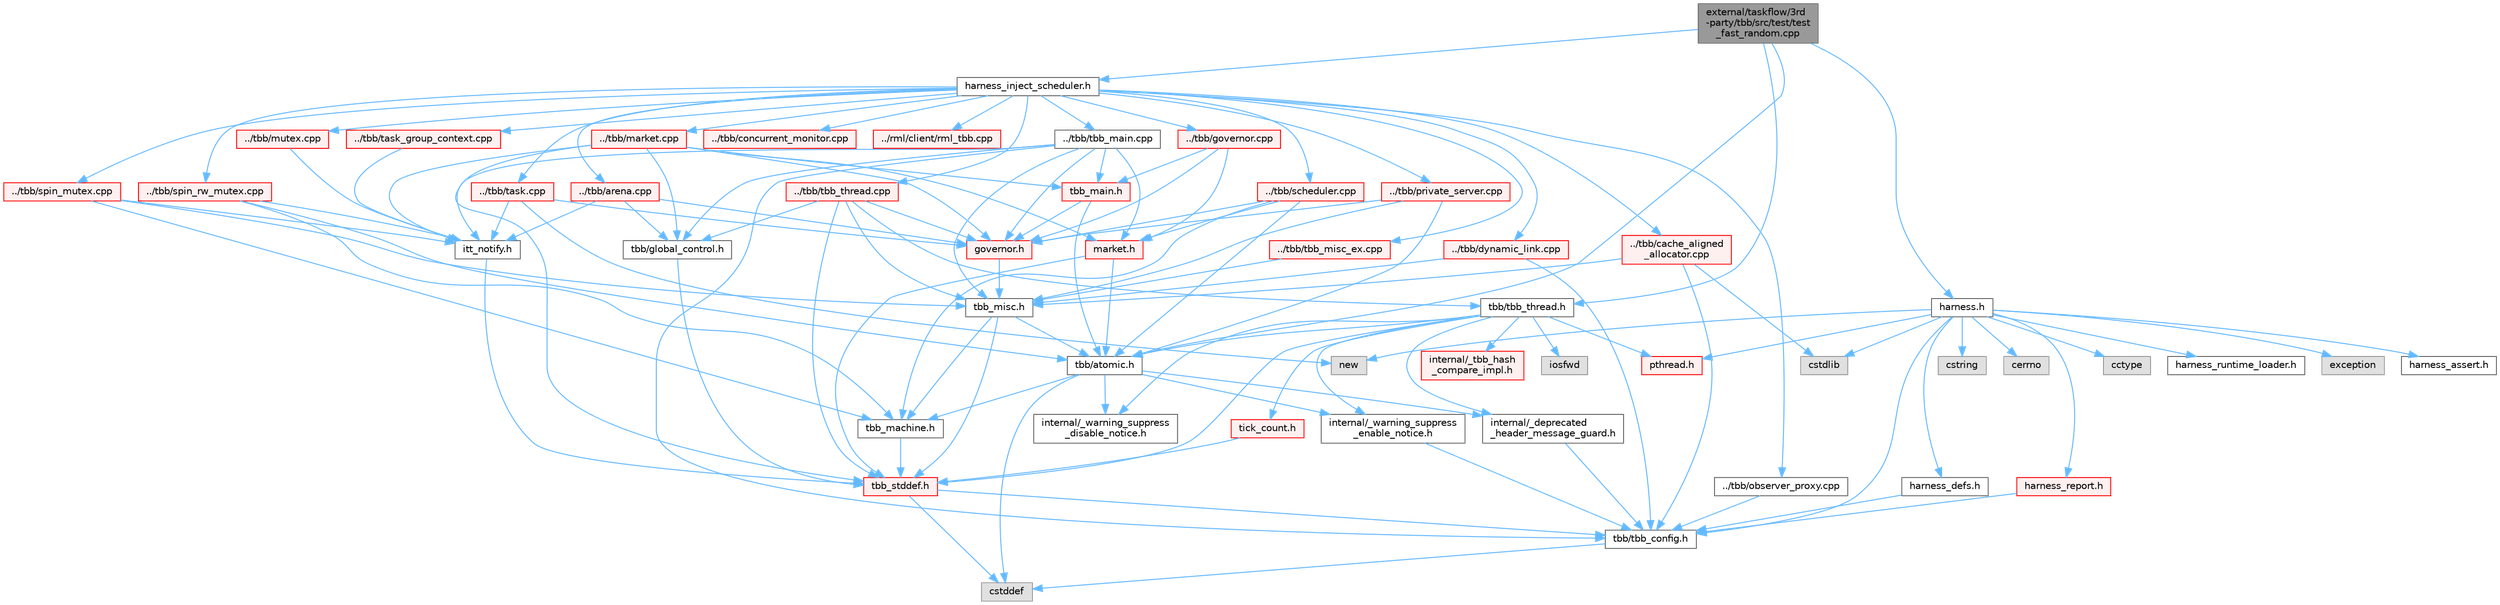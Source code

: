 digraph "external/taskflow/3rd-party/tbb/src/test/test_fast_random.cpp"
{
 // LATEX_PDF_SIZE
  bgcolor="transparent";
  edge [fontname=Helvetica,fontsize=10,labelfontname=Helvetica,labelfontsize=10];
  node [fontname=Helvetica,fontsize=10,shape=box,height=0.2,width=0.4];
  Node1 [id="Node000001",label="external/taskflow/3rd\l-party/tbb/src/test/test\l_fast_random.cpp",height=0.2,width=0.4,color="gray40", fillcolor="grey60", style="filled", fontcolor="black",tooltip=" "];
  Node1 -> Node2 [id="edge1_Node000001_Node000002",color="steelblue1",style="solid",tooltip=" "];
  Node2 [id="Node000002",label="harness_inject_scheduler.h",height=0.2,width=0.4,color="grey40", fillcolor="white", style="filled",URL="$harness__inject__scheduler_8h.html",tooltip=" "];
  Node2 -> Node3 [id="edge2_Node000002_Node000003",color="steelblue1",style="solid",tooltip=" "];
  Node3 [id="Node000003",label="../tbb/tbb_main.cpp",height=0.2,width=0.4,color="grey40", fillcolor="white", style="filled",URL="$tbb__main_8cpp.html",tooltip=" "];
  Node3 -> Node4 [id="edge3_Node000003_Node000004",color="steelblue1",style="solid",tooltip=" "];
  Node4 [id="Node000004",label="tbb/tbb_config.h",height=0.2,width=0.4,color="grey40", fillcolor="white", style="filled",URL="$tbb__config_8h.html",tooltip=" "];
  Node4 -> Node5 [id="edge4_Node000004_Node000005",color="steelblue1",style="solid",tooltip=" "];
  Node5 [id="Node000005",label="cstddef",height=0.2,width=0.4,color="grey60", fillcolor="#E0E0E0", style="filled",tooltip=" "];
  Node3 -> Node6 [id="edge5_Node000003_Node000006",color="steelblue1",style="solid",tooltip=" "];
  Node6 [id="Node000006",label="tbb/global_control.h",height=0.2,width=0.4,color="grey40", fillcolor="white", style="filled",URL="$global__control_8h.html",tooltip=" "];
  Node6 -> Node7 [id="edge6_Node000006_Node000007",color="steelblue1",style="solid",tooltip=" "];
  Node7 [id="Node000007",label="tbb_stddef.h",height=0.2,width=0.4,color="red", fillcolor="#FFF0F0", style="filled",URL="$tbb__stddef_8h.html",tooltip=" "];
  Node7 -> Node4 [id="edge7_Node000007_Node000004",color="steelblue1",style="solid",tooltip=" "];
  Node7 -> Node5 [id="edge8_Node000007_Node000005",color="steelblue1",style="solid",tooltip=" "];
  Node3 -> Node9 [id="edge9_Node000003_Node000009",color="steelblue1",style="solid",tooltip=" "];
  Node9 [id="Node000009",label="tbb_main.h",height=0.2,width=0.4,color="red", fillcolor="#FFF0F0", style="filled",URL="$tbb__main_8h.html",tooltip=" "];
  Node9 -> Node10 [id="edge10_Node000009_Node000010",color="steelblue1",style="solid",tooltip=" "];
  Node10 [id="Node000010",label="tbb/atomic.h",height=0.2,width=0.4,color="grey40", fillcolor="white", style="filled",URL="$external_2taskflow_23rd-party_2tbb_2include_2tbb_2atomic_8h.html",tooltip=" "];
  Node10 -> Node11 [id="edge11_Node000010_Node000011",color="steelblue1",style="solid",tooltip=" "];
  Node11 [id="Node000011",label="internal/_deprecated\l_header_message_guard.h",height=0.2,width=0.4,color="grey40", fillcolor="white", style="filled",URL="$__deprecated__header__message__guard_8h.html",tooltip=" "];
  Node11 -> Node4 [id="edge12_Node000011_Node000004",color="steelblue1",style="solid",tooltip=" "];
  Node10 -> Node12 [id="edge13_Node000010_Node000012",color="steelblue1",style="solid",tooltip=" "];
  Node12 [id="Node000012",label="internal/_warning_suppress\l_enable_notice.h",height=0.2,width=0.4,color="grey40", fillcolor="white", style="filled",URL="$__warning__suppress__enable__notice_8h.html",tooltip=" "];
  Node12 -> Node4 [id="edge14_Node000012_Node000004",color="steelblue1",style="solid",tooltip=" "];
  Node10 -> Node5 [id="edge15_Node000010_Node000005",color="steelblue1",style="solid",tooltip=" "];
  Node10 -> Node13 [id="edge16_Node000010_Node000013",color="steelblue1",style="solid",tooltip=" "];
  Node13 [id="Node000013",label="tbb_machine.h",height=0.2,width=0.4,color="grey40", fillcolor="white", style="filled",URL="$tbb__machine_8h.html",tooltip=" "];
  Node13 -> Node7 [id="edge17_Node000013_Node000007",color="steelblue1",style="solid",tooltip=" "];
  Node10 -> Node14 [id="edge18_Node000010_Node000014",color="steelblue1",style="solid",tooltip=" "];
  Node14 [id="Node000014",label="internal/_warning_suppress\l_disable_notice.h",height=0.2,width=0.4,color="grey40", fillcolor="white", style="filled",URL="$__warning__suppress__disable__notice_8h.html",tooltip=" "];
  Node9 -> Node15 [id="edge19_Node000009_Node000015",color="steelblue1",style="solid",tooltip=" "];
  Node15 [id="Node000015",label="governor.h",height=0.2,width=0.4,color="red", fillcolor="#FFF0F0", style="filled",URL="$governor_8h.html",tooltip=" "];
  Node15 -> Node20 [id="edge20_Node000015_Node000020",color="steelblue1",style="solid",tooltip=" "];
  Node20 [id="Node000020",label="tbb_misc.h",height=0.2,width=0.4,color="grey40", fillcolor="white", style="filled",URL="$tbb__misc_8h.html",tooltip=" "];
  Node20 -> Node7 [id="edge21_Node000020_Node000007",color="steelblue1",style="solid",tooltip=" "];
  Node20 -> Node13 [id="edge22_Node000020_Node000013",color="steelblue1",style="solid",tooltip=" "];
  Node20 -> Node10 [id="edge23_Node000020_Node000010",color="steelblue1",style="solid",tooltip=" "];
  Node3 -> Node15 [id="edge24_Node000003_Node000015",color="steelblue1",style="solid",tooltip=" "];
  Node3 -> Node28 [id="edge25_Node000003_Node000028",color="steelblue1",style="solid",tooltip=" "];
  Node28 [id="Node000028",label="market.h",height=0.2,width=0.4,color="red", fillcolor="#FFF0F0", style="filled",URL="$market_8h.html",tooltip=" "];
  Node28 -> Node7 [id="edge26_Node000028_Node000007",color="steelblue1",style="solid",tooltip=" "];
  Node28 -> Node10 [id="edge27_Node000028_Node000010",color="steelblue1",style="solid",tooltip=" "];
  Node3 -> Node20 [id="edge28_Node000003_Node000020",color="steelblue1",style="solid",tooltip=" "];
  Node3 -> Node193 [id="edge29_Node000003_Node000193",color="steelblue1",style="solid",tooltip=" "];
  Node193 [id="Node000193",label="itt_notify.h",height=0.2,width=0.4,color="grey40", fillcolor="white", style="filled",URL="$itt__notify_8h.html",tooltip=" "];
  Node193 -> Node7 [id="edge30_Node000193_Node000007",color="steelblue1",style="solid",tooltip=" "];
  Node2 -> Node194 [id="edge31_Node000002_Node000194",color="steelblue1",style="solid",tooltip=" "];
  Node194 [id="Node000194",label="../tbb/dynamic_link.cpp",height=0.2,width=0.4,color="red", fillcolor="#FFF0F0", style="filled",URL="$dynamic__link_8cpp.html",tooltip=" "];
  Node194 -> Node4 [id="edge32_Node000194_Node000004",color="steelblue1",style="solid",tooltip=" "];
  Node194 -> Node20 [id="edge33_Node000194_Node000020",color="steelblue1",style="solid",tooltip=" "];
  Node2 -> Node199 [id="edge34_Node000002_Node000199",color="steelblue1",style="solid",tooltip=" "];
  Node199 [id="Node000199",label="../tbb/tbb_misc_ex.cpp",height=0.2,width=0.4,color="red", fillcolor="#FFF0F0", style="filled",URL="$tbb__misc__ex_8cpp.html",tooltip=" "];
  Node199 -> Node20 [id="edge35_Node000199_Node000020",color="steelblue1",style="solid",tooltip=" "];
  Node2 -> Node201 [id="edge36_Node000002_Node000201",color="steelblue1",style="solid",tooltip=" "];
  Node201 [id="Node000201",label="../tbb/governor.cpp",height=0.2,width=0.4,color="red", fillcolor="#FFF0F0", style="filled",URL="$governor_8cpp.html",tooltip=" "];
  Node201 -> Node15 [id="edge37_Node000201_Node000015",color="steelblue1",style="solid",tooltip=" "];
  Node201 -> Node9 [id="edge38_Node000201_Node000009",color="steelblue1",style="solid",tooltip=" "];
  Node201 -> Node28 [id="edge39_Node000201_Node000028",color="steelblue1",style="solid",tooltip=" "];
  Node2 -> Node210 [id="edge40_Node000002_Node000210",color="steelblue1",style="solid",tooltip=" "];
  Node210 [id="Node000210",label="../tbb/market.cpp",height=0.2,width=0.4,color="red", fillcolor="#FFF0F0", style="filled",URL="$market_8cpp.html",tooltip=" "];
  Node210 -> Node7 [id="edge41_Node000210_Node000007",color="steelblue1",style="solid",tooltip=" "];
  Node210 -> Node6 [id="edge42_Node000210_Node000006",color="steelblue1",style="solid",tooltip=" "];
  Node210 -> Node28 [id="edge43_Node000210_Node000028",color="steelblue1",style="solid",tooltip=" "];
  Node210 -> Node9 [id="edge44_Node000210_Node000009",color="steelblue1",style="solid",tooltip=" "];
  Node210 -> Node15 [id="edge45_Node000210_Node000015",color="steelblue1",style="solid",tooltip=" "];
  Node210 -> Node193 [id="edge46_Node000210_Node000193",color="steelblue1",style="solid",tooltip=" "];
  Node2 -> Node211 [id="edge47_Node000002_Node000211",color="steelblue1",style="solid",tooltip=" "];
  Node211 [id="Node000211",label="../tbb/arena.cpp",height=0.2,width=0.4,color="red", fillcolor="#FFF0F0", style="filled",URL="$arena_8cpp.html",tooltip=" "];
  Node211 -> Node6 [id="edge48_Node000211_Node000006",color="steelblue1",style="solid",tooltip=" "];
  Node211 -> Node15 [id="edge49_Node000211_Node000015",color="steelblue1",style="solid",tooltip=" "];
  Node211 -> Node193 [id="edge50_Node000211_Node000193",color="steelblue1",style="solid",tooltip=" "];
  Node2 -> Node218 [id="edge51_Node000002_Node000218",color="steelblue1",style="solid",tooltip=" "];
  Node218 [id="Node000218",label="../tbb/scheduler.cpp",height=0.2,width=0.4,color="red", fillcolor="#FFF0F0", style="filled",URL="$scheduler_8cpp.html",tooltip=" "];
  Node218 -> Node15 [id="edge52_Node000218_Node000015",color="steelblue1",style="solid",tooltip=" "];
  Node218 -> Node28 [id="edge53_Node000218_Node000028",color="steelblue1",style="solid",tooltip=" "];
  Node218 -> Node13 [id="edge54_Node000218_Node000013",color="steelblue1",style="solid",tooltip=" "];
  Node218 -> Node10 [id="edge55_Node000218_Node000010",color="steelblue1",style="solid",tooltip=" "];
  Node2 -> Node220 [id="edge56_Node000002_Node000220",color="steelblue1",style="solid",tooltip=" "];
  Node220 [id="Node000220",label="../tbb/observer_proxy.cpp",height=0.2,width=0.4,color="grey40", fillcolor="white", style="filled",URL="$observer__proxy_8cpp.html",tooltip=" "];
  Node220 -> Node4 [id="edge57_Node000220_Node000004",color="steelblue1",style="solid",tooltip=" "];
  Node2 -> Node221 [id="edge58_Node000002_Node000221",color="steelblue1",style="solid",tooltip=" "];
  Node221 [id="Node000221",label="../tbb/task.cpp",height=0.2,width=0.4,color="red", fillcolor="#FFF0F0", style="filled",URL="$task_8cpp.html",tooltip=" "];
  Node221 -> Node15 [id="edge59_Node000221_Node000015",color="steelblue1",style="solid",tooltip=" "];
  Node221 -> Node193 [id="edge60_Node000221_Node000193",color="steelblue1",style="solid",tooltip=" "];
  Node221 -> Node31 [id="edge61_Node000221_Node000031",color="steelblue1",style="solid",tooltip=" "];
  Node31 [id="Node000031",label="new",height=0.2,width=0.4,color="grey60", fillcolor="#E0E0E0", style="filled",tooltip=" "];
  Node2 -> Node223 [id="edge62_Node000002_Node000223",color="steelblue1",style="solid",tooltip=" "];
  Node223 [id="Node000223",label="../tbb/task_group_context.cpp",height=0.2,width=0.4,color="red", fillcolor="#FFF0F0", style="filled",URL="$task__group__context_8cpp.html",tooltip=" "];
  Node223 -> Node193 [id="edge63_Node000223_Node000193",color="steelblue1",style="solid",tooltip=" "];
  Node2 -> Node224 [id="edge64_Node000002_Node000224",color="steelblue1",style="solid",tooltip=" "];
  Node224 [id="Node000224",label="../tbb/cache_aligned\l_allocator.cpp",height=0.2,width=0.4,color="red", fillcolor="#FFF0F0", style="filled",URL="$cache__aligned__allocator_8cpp.html",tooltip=" "];
  Node224 -> Node4 [id="edge65_Node000224_Node000004",color="steelblue1",style="solid",tooltip=" "];
  Node224 -> Node20 [id="edge66_Node000224_Node000020",color="steelblue1",style="solid",tooltip=" "];
  Node224 -> Node24 [id="edge67_Node000224_Node000024",color="steelblue1",style="solid",tooltip=" "];
  Node24 [id="Node000024",label="cstdlib",height=0.2,width=0.4,color="grey60", fillcolor="#E0E0E0", style="filled",tooltip=" "];
  Node2 -> Node225 [id="edge68_Node000002_Node000225",color="steelblue1",style="solid",tooltip=" "];
  Node225 [id="Node000225",label="../tbb/tbb_thread.cpp",height=0.2,width=0.4,color="red", fillcolor="#FFF0F0", style="filled",URL="$tbb__thread_8cpp.html",tooltip=" "];
  Node225 -> Node20 [id="edge69_Node000225_Node000020",color="steelblue1",style="solid",tooltip=" "];
  Node225 -> Node7 [id="edge70_Node000225_Node000007",color="steelblue1",style="solid",tooltip=" "];
  Node225 -> Node227 [id="edge71_Node000225_Node000227",color="steelblue1",style="solid",tooltip=" "];
  Node227 [id="Node000227",label="tbb/tbb_thread.h",height=0.2,width=0.4,color="grey40", fillcolor="white", style="filled",URL="$tbb__thread_8h.html",tooltip=" "];
  Node227 -> Node11 [id="edge72_Node000227_Node000011",color="steelblue1",style="solid",tooltip=" "];
  Node227 -> Node12 [id="edge73_Node000227_Node000012",color="steelblue1",style="solid",tooltip=" "];
  Node227 -> Node7 [id="edge74_Node000227_Node000007",color="steelblue1",style="solid",tooltip=" "];
  Node227 -> Node228 [id="edge75_Node000227_Node000228",color="steelblue1",style="solid",tooltip=" "];
  Node228 [id="Node000228",label="pthread.h",height=0.2,width=0.4,color="red", fillcolor="#FFF0F0", style="filled",URL="$pthread_8h.html",tooltip=" "];
  Node227 -> Node10 [id="edge76_Node000227_Node000010",color="steelblue1",style="solid",tooltip=" "];
  Node227 -> Node265 [id="edge77_Node000227_Node000265",color="steelblue1",style="solid",tooltip=" "];
  Node265 [id="Node000265",label="internal/_tbb_hash\l_compare_impl.h",height=0.2,width=0.4,color="red", fillcolor="#FFF0F0", style="filled",URL="$__tbb__hash__compare__impl_8h.html",tooltip=" "];
  Node227 -> Node266 [id="edge78_Node000227_Node000266",color="steelblue1",style="solid",tooltip=" "];
  Node266 [id="Node000266",label="tick_count.h",height=0.2,width=0.4,color="red", fillcolor="#FFF0F0", style="filled",URL="$tick__count_8h.html",tooltip=" "];
  Node266 -> Node7 [id="edge79_Node000266_Node000007",color="steelblue1",style="solid",tooltip=" "];
  Node227 -> Node268 [id="edge80_Node000227_Node000268",color="steelblue1",style="solid",tooltip=" "];
  Node268 [id="Node000268",label="iosfwd",height=0.2,width=0.4,color="grey60", fillcolor="#E0E0E0", style="filled",tooltip=" "];
  Node227 -> Node14 [id="edge81_Node000227_Node000014",color="steelblue1",style="solid",tooltip=" "];
  Node225 -> Node6 [id="edge82_Node000225_Node000006",color="steelblue1",style="solid",tooltip=" "];
  Node225 -> Node15 [id="edge83_Node000225_Node000015",color="steelblue1",style="solid",tooltip=" "];
  Node2 -> Node269 [id="edge84_Node000002_Node000269",color="steelblue1",style="solid",tooltip=" "];
  Node269 [id="Node000269",label="../tbb/mutex.cpp",height=0.2,width=0.4,color="red", fillcolor="#FFF0F0", style="filled",URL="$mutex_8cpp.html",tooltip=" "];
  Node269 -> Node193 [id="edge85_Node000269_Node000193",color="steelblue1",style="solid",tooltip=" "];
  Node2 -> Node271 [id="edge86_Node000002_Node000271",color="steelblue1",style="solid",tooltip=" "];
  Node271 [id="Node000271",label="../tbb/spin_rw_mutex.cpp",height=0.2,width=0.4,color="red", fillcolor="#FFF0F0", style="filled",URL="$spin__rw__mutex_8cpp.html",tooltip=" "];
  Node271 -> Node13 [id="edge87_Node000271_Node000013",color="steelblue1",style="solid",tooltip=" "];
  Node271 -> Node10 [id="edge88_Node000271_Node000010",color="steelblue1",style="solid",tooltip=" "];
  Node271 -> Node193 [id="edge89_Node000271_Node000193",color="steelblue1",style="solid",tooltip=" "];
  Node2 -> Node272 [id="edge90_Node000002_Node000272",color="steelblue1",style="solid",tooltip=" "];
  Node272 [id="Node000272",label="../tbb/spin_mutex.cpp",height=0.2,width=0.4,color="red", fillcolor="#FFF0F0", style="filled",URL="$spin__mutex_8cpp.html",tooltip=" "];
  Node272 -> Node13 [id="edge91_Node000272_Node000013",color="steelblue1",style="solid",tooltip=" "];
  Node272 -> Node193 [id="edge92_Node000272_Node000193",color="steelblue1",style="solid",tooltip=" "];
  Node272 -> Node20 [id="edge93_Node000272_Node000020",color="steelblue1",style="solid",tooltip=" "];
  Node2 -> Node273 [id="edge94_Node000002_Node000273",color="steelblue1",style="solid",tooltip=" "];
  Node273 [id="Node000273",label="../tbb/private_server.cpp",height=0.2,width=0.4,color="red", fillcolor="#FFF0F0", style="filled",URL="$private__server_8cpp.html",tooltip=" "];
  Node273 -> Node10 [id="edge95_Node000273_Node000010",color="steelblue1",style="solid",tooltip=" "];
  Node273 -> Node15 [id="edge96_Node000273_Node000015",color="steelblue1",style="solid",tooltip=" "];
  Node273 -> Node20 [id="edge97_Node000273_Node000020",color="steelblue1",style="solid",tooltip=" "];
  Node2 -> Node275 [id="edge98_Node000002_Node000275",color="steelblue1",style="solid",tooltip=" "];
  Node275 [id="Node000275",label="../tbb/concurrent_monitor.cpp",height=0.2,width=0.4,color="red", fillcolor="#FFF0F0", style="filled",URL="$concurrent__monitor_8cpp.html",tooltip=" "];
  Node2 -> Node276 [id="edge99_Node000002_Node000276",color="steelblue1",style="solid",tooltip=" "];
  Node276 [id="Node000276",label="../rml/client/rml_tbb.cpp",height=0.2,width=0.4,color="red", fillcolor="#FFF0F0", style="filled",URL="$rml__tbb_8cpp.html",tooltip=" "];
  Node1 -> Node278 [id="edge100_Node000001_Node000278",color="steelblue1",style="solid",tooltip=" "];
  Node278 [id="Node000278",label="harness.h",height=0.2,width=0.4,color="grey40", fillcolor="white", style="filled",URL="$harness_8h.html",tooltip=" "];
  Node278 -> Node4 [id="edge101_Node000278_Node000004",color="steelblue1",style="solid",tooltip=" "];
  Node278 -> Node279 [id="edge102_Node000278_Node000279",color="steelblue1",style="solid",tooltip=" "];
  Node279 [id="Node000279",label="harness_defs.h",height=0.2,width=0.4,color="grey40", fillcolor="white", style="filled",URL="$harness__defs_8h.html",tooltip=" "];
  Node279 -> Node4 [id="edge103_Node000279_Node000004",color="steelblue1",style="solid",tooltip=" "];
  Node278 -> Node24 [id="edge104_Node000278_Node000024",color="steelblue1",style="solid",tooltip=" "];
  Node278 -> Node25 [id="edge105_Node000278_Node000025",color="steelblue1",style="solid",tooltip=" "];
  Node25 [id="Node000025",label="cstring",height=0.2,width=0.4,color="grey60", fillcolor="#E0E0E0", style="filled",tooltip=" "];
  Node278 -> Node26 [id="edge106_Node000278_Node000026",color="steelblue1",style="solid",tooltip=" "];
  Node26 [id="Node000026",label="cerrno",height=0.2,width=0.4,color="grey60", fillcolor="#E0E0E0", style="filled",tooltip=" "];
  Node278 -> Node27 [id="edge107_Node000278_Node000027",color="steelblue1",style="solid",tooltip=" "];
  Node27 [id="Node000027",label="cctype",height=0.2,width=0.4,color="grey60", fillcolor="#E0E0E0", style="filled",tooltip=" "];
  Node278 -> Node31 [id="edge108_Node000278_Node000031",color="steelblue1",style="solid",tooltip=" "];
  Node278 -> Node228 [id="edge109_Node000278_Node000228",color="steelblue1",style="solid",tooltip=" "];
  Node278 -> Node280 [id="edge110_Node000278_Node000280",color="steelblue1",style="solid",tooltip=" "];
  Node280 [id="Node000280",label="harness_runtime_loader.h",height=0.2,width=0.4,color="grey40", fillcolor="white", style="filled",URL="$harness__runtime__loader_8h.html",tooltip=" "];
  Node278 -> Node281 [id="edge111_Node000278_Node000281",color="steelblue1",style="solid",tooltip=" "];
  Node281 [id="Node000281",label="harness_report.h",height=0.2,width=0.4,color="red", fillcolor="#FFF0F0", style="filled",URL="$harness__report_8h.html",tooltip=" "];
  Node281 -> Node4 [id="edge112_Node000281_Node000004",color="steelblue1",style="solid",tooltip=" "];
  Node278 -> Node183 [id="edge113_Node000278_Node000183",color="steelblue1",style="solid",tooltip=" "];
  Node183 [id="Node000183",label="exception",height=0.2,width=0.4,color="grey60", fillcolor="#E0E0E0", style="filled",tooltip=" "];
  Node278 -> Node283 [id="edge114_Node000278_Node000283",color="steelblue1",style="solid",tooltip=" "];
  Node283 [id="Node000283",label="harness_assert.h",height=0.2,width=0.4,color="grey40", fillcolor="white", style="filled",URL="$harness__assert_8h.html",tooltip=" "];
  Node1 -> Node10 [id="edge115_Node000001_Node000010",color="steelblue1",style="solid",tooltip=" "];
  Node1 -> Node227 [id="edge116_Node000001_Node000227",color="steelblue1",style="solid",tooltip=" "];
}
